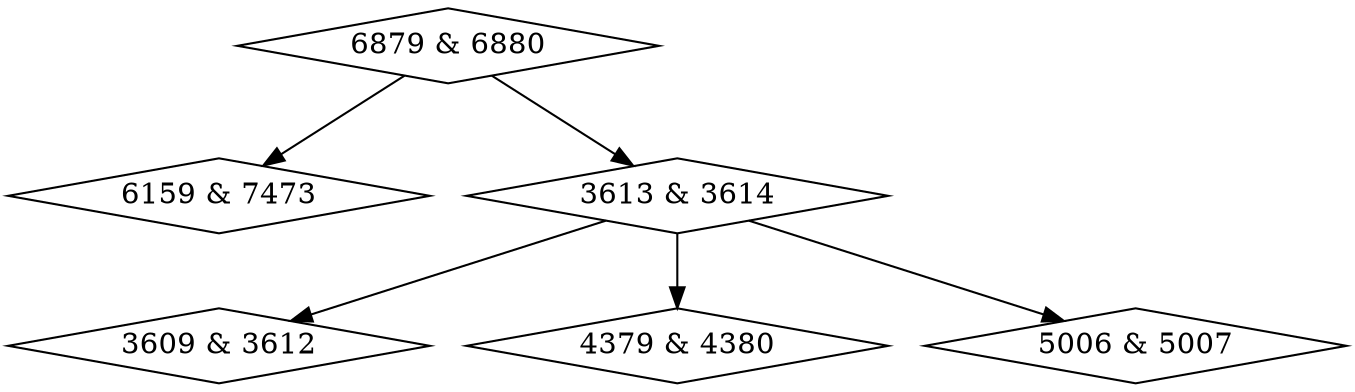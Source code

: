 digraph {
0 [label = "6159 & 7473", shape = diamond];
1 [label = "3609 & 3612", shape = diamond];
2 [label = "3613 & 3614", shape = diamond];
3 [label = "4379 & 4380", shape = diamond];
4 [label = "5006 & 5007", shape = diamond];
5 [label = "6879 & 6880", shape = diamond];
2->1;
2->3;
2->4;
5->0;
5->2;
}
